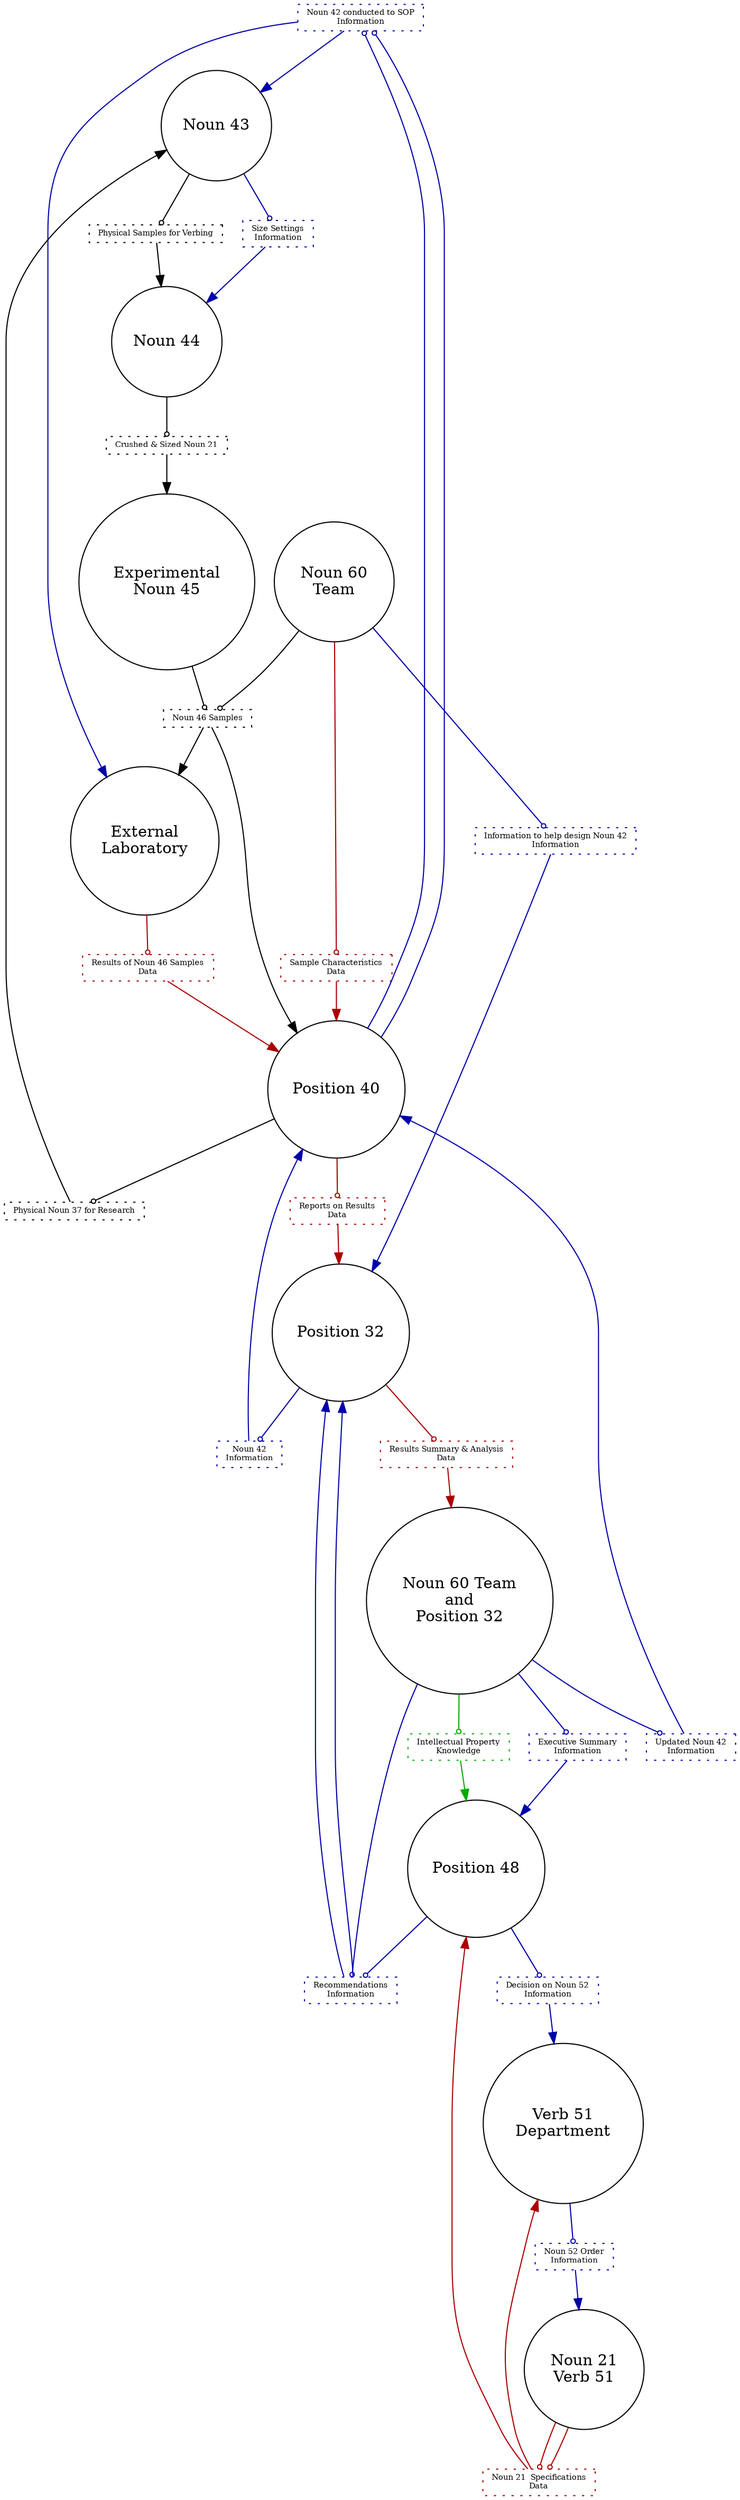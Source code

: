 digraph G {
	graph [center=1,
		overlap=prism,
		splines=spline,
		startType=regular
	];
	subgraph gvpr_result {
		"Noun 42 conducted to SOP\nInformation"		 [color="#0000aa",
			fontsize=7,
			height=0,
			shape=box,
			style=dotted,
			width=0];
		"Physical Noun 37 for Research"		 [fontsize=7,
			height=0,
			shape=box,
			style=dotted,
			width=0];
		"Reports on Results\nData"		 [color="#aa0000",
			fontsize=7,
			height=0,
			shape=box,
			style=dotted,
			width=0];
		"Physical Samples for Verbing"		 [fontsize=7,
			height=0,
			shape=box,
			style=dotted,
			width=0];
		"Size Settings\nInformation"		 [color="#0000aa",
			fontsize=7,
			height=0,
			shape=box,
			style=dotted,
			width=0];
		"Noun 42\nInformation"		 [color="#0000aa",
			fontsize=7,
			height=0,
			shape=box,
			style=dotted,
			width=0];
		"Results Summary & Analysis\nData"		 [color="#aa0000",
			fontsize=7,
			height=0,
			shape=box,
			style=dotted,
			width=0];
		"Results of Noun 46 Samples\nData"		 [color="#aa0000",
			fontsize=7,
			height=0,
			shape=box,
			style=dotted,
			width=0];
		"Noun 46 Samples"		 [fontsize=7,
			height=0,
			shape=box,
			style=dotted,
			width=0];
		"Crushed & Sized Noun 21"		 [fontsize=7,
			height=0,
			shape=box,
			style=dotted,
			width=0];
		"Sample Characteristics\nData"		 [color="#aa0000",
			fontsize=7,
			height=0,
			shape=box,
			style=dotted,
			width=0];
		"Information to help design Noun 42\nInformation"		 [color="#0000aa",
			fontsize=7,
			height=0,
			shape=box,
			style=dotted,
			width=0];
		"Updated Noun 42\nInformation"		 [color="#0000aa",
			fontsize=7,
			height=0,
			shape=box,
			style=dotted,
			width=0];
		"Recommendations\nInformation"		 [color="#0000aa",
			fontsize=7,
			height=0,
			shape=box,
			style=dotted,
			width=0];
		"Intellectual Property\nKnowledge"		 [color="#00aa00",
			fontsize=7,
			height=0,
			shape=box,
			style=dotted,
			width=0];
		"Executive Summary\nInformation"		 [color="#0000aa",
			fontsize=7,
			height=0,
			shape=box,
			style=dotted,
			width=0];
		"Decision on Noun 52\nInformation"		 [color="#0000aa",
			fontsize=7,
			height=0,
			shape=box,
			style=dotted,
			width=0];
		"Noun 52 Order\nInformation"		 [color="#0000aa",
			fontsize=7,
			height=0,
			shape=box,
			style=dotted,
			width=0];
		"Noun 21  Specifications\nData"		 [color="#aa0000",
			fontsize=7,
			height=0,
			shape=box,
			style=dotted,
			width=0];
	}
	ResMan	 [label="Position 40",
		shape=circle];
	ResMan -> "Noun 42 conducted to SOP\nInformation"	 [arrowhead=odot,
		arrowsize="0.5",
		color="#0000aa"];
	ResMan -> "Noun 42 conducted to SOP\nInformation"	 [arrowhead=odot,
		arrowsize="0.5",
		color="#0000aa"];
	ResMan -> "Physical Noun 37 for Research"	 [arrowhead=odot,
		arrowsize="0.5"];
	ResMan -> "Reports on Results\nData"	 [arrowhead=odot,
		arrowsize="0.5",
		color="#aa0000"];
	ExtTeam	 [label="Noun 43",
		shape=circle];
	ExtTeam -> "Physical Samples for Verbing"	 [arrowhead=odot,
		arrowsize="0.5"];
	ExtTeam -> "Size Settings\nInformation"	 [arrowhead=odot,
		arrowsize="0.5",
		color="#0000aa"];
	ProjLead	 [label="Position 32",
		shape=circle];
	ProjLead -> "Noun 42\nInformation"	 [arrowhead=odot,
		arrowsize="0.5",
		color="#0000aa"];
	ProjLead -> "Results Summary & Analysis\nData"	 [arrowhead=odot,
		arrowsize="0.5",
		color="#aa0000"];
	Lab	 [label="External\nLaboratory",
		shape=circle];
	Lab -> "Results of Noun 46 Samples\nData"	 [arrowhead=odot,
		arrowsize="0.5",
		color="#aa0000"];
	Oven	 [label="Experimental\nNoun 45",
		shape=circle];
	Oven -> "Noun 46 Samples"	 [arrowhead=odot,
		arrowsize="0.5"];
	Crusher	 [label="Noun 44",
		shape=circle];
	Crusher -> "Crushed & Sized Noun 21"	 [arrowhead=odot,
		arrowsize="0.5"];
	Plant	 [label="Noun 60\nTeam",
		shape=circle];
	Plant -> "Noun 46 Samples"	 [arrowhead=odot,
		arrowsize="0.5"];
	Plant -> "Information to help design Noun 42\nInformation"	 [arrowhead=odot,
		arrowsize="0.5",
		color="#0000aa"];
	Plant -> "Sample Characteristics\nData"	 [arrowhead=odot,
		arrowsize="0.5",
		color="#aa0000"];
	PLPlant	 [label="Noun 60 Team\nand\nPosition 32",
		shape=circle];
	PLPlant -> "Updated Noun 42\nInformation"	 [arrowhead=odot,
		arrowsize="0.5",
		color="#0000aa"];
	PLPlant -> "Intellectual Property\nKnowledge"	 [arrowhead=odot,
		arrowsize="0.5",
		color="#00aa00"];
	PLPlant -> "Executive Summary\nInformation"	 [arrowhead=odot,
		arrowsize="0.5",
		color="#0000aa"];
	PLPlant -> "Recommendations\nInformation"	 [arrowhead=odot,
		arrowsize="0.5",
		color="#0000aa"];
	PlantOps	 [label="Position 48",
		shape=circle];
	PlantOps -> "Decision on Noun 52\nInformation"	 [arrowhead=odot,
		arrowsize="0.5",
		color="#0000aa"];
	PlantOps -> "Recommendations\nInformation"	 [arrowhead=odot,
		arrowsize="0.5",
		color="#0000aa"];
	Supply	 [label="Verb 51\nDepartment",
		shape=circle];
	Supply -> "Noun 52 Order\nInformation"	 [arrowhead=odot,
		arrowsize="0.5",
		color="#0000aa"];
	Coal	 [label="Noun 21\nVerb 51",
		shape=circle];
	Coal -> "Noun 21  Specifications\nData"	 [arrowhead=odot,
		arrowsize="0.5",
		color="#aa0000"];
	Coal -> "Noun 21  Specifications\nData"	 [arrowhead=odot,
		arrowsize="0.5",
		color="#aa0000"];
	"Noun 42 conducted to SOP\nInformation" -> ExtTeam	 [color="#0000aa"];
	"Noun 42 conducted to SOP\nInformation" -> Lab	 [color="#0000aa"];
	"Physical Noun 37 for Research" -> ExtTeam;
	"Reports on Results\nData" -> ProjLead	 [color="#aa0000"];
	"Physical Samples for Verbing" -> Crusher;
	"Size Settings\nInformation" -> Crusher	 [color="#0000aa"];
	"Noun 42\nInformation" -> ResMan	 [color="#0000aa"];
	"Results Summary & Analysis\nData" -> PLPlant	 [color="#aa0000"];
	"Results of Noun 46 Samples\nData" -> ResMan	 [color="#aa0000"];
	"Noun 46 Samples" -> ResMan;
	"Noun 46 Samples" -> Lab;
	"Crushed & Sized Noun 21" -> Oven;
	"Sample Characteristics\nData" -> ResMan	 [color="#aa0000"];
	"Information to help design Noun 42\nInformation" -> ProjLead	 [color="#0000aa"];
	"Updated Noun 42\nInformation" -> ResMan	 [color="#0000aa"];
	"Recommendations\nInformation" -> ProjLead	 [color="#0000aa"];
	"Recommendations\nInformation" -> ProjLead	 [color="#0000aa"];
	"Intellectual Property\nKnowledge" -> PlantOps	 [color="#00aa00"];
	"Executive Summary\nInformation" -> PlantOps	 [color="#0000aa"];
	"Decision on Noun 52\nInformation" -> Supply	 [color="#0000aa"];
	"Noun 52 Order\nInformation" -> Coal	 [color="#0000aa"];
	"Noun 21  Specifications\nData" -> PlantOps	 [color="#aa0000"];
	"Noun 21  Specifications\nData" -> Supply	 [color="#aa0000"];
}
